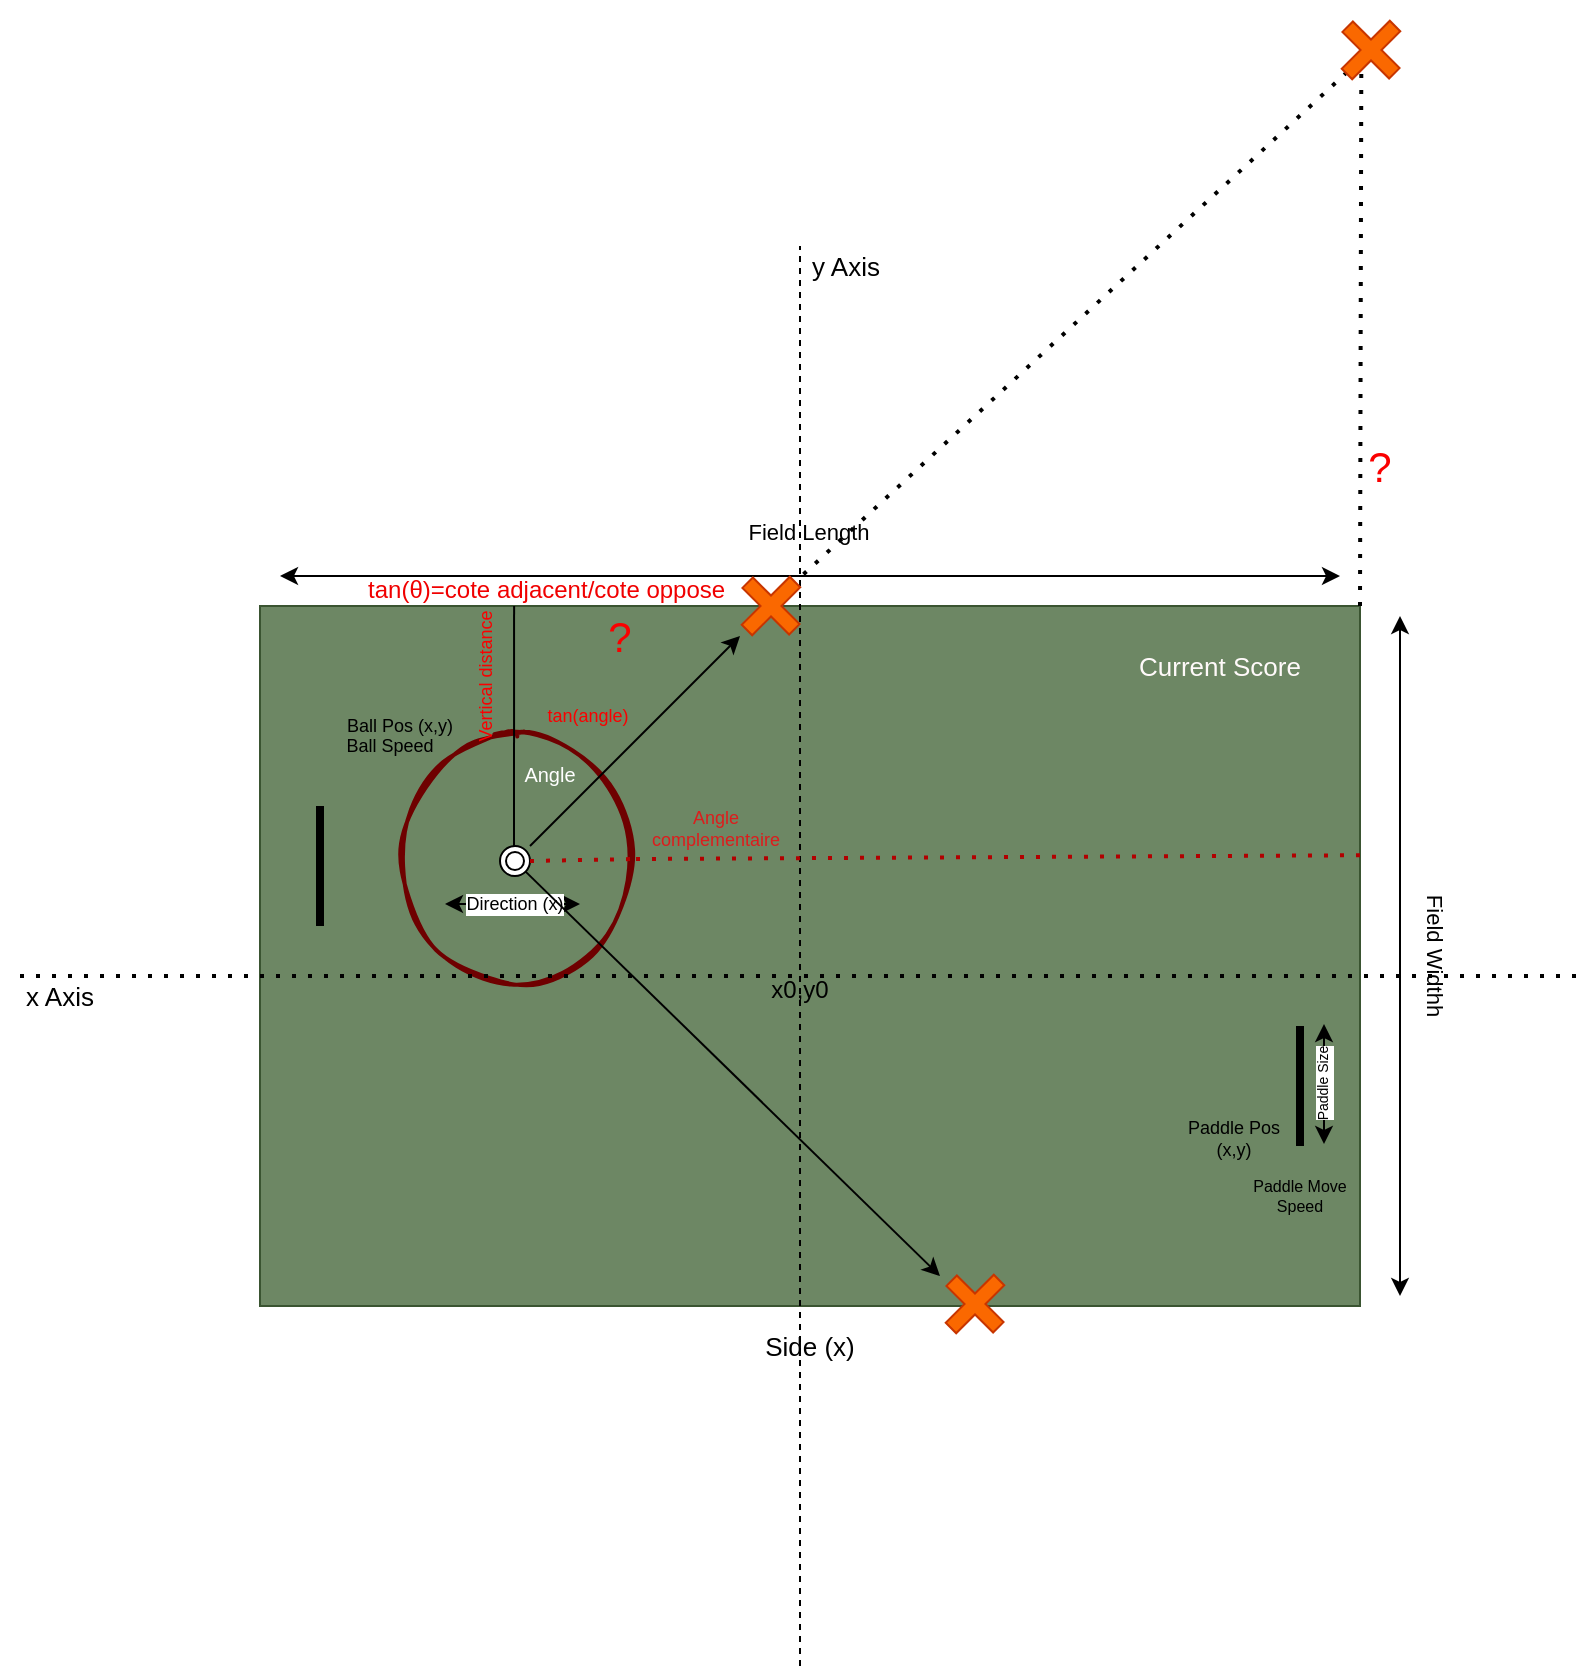 <mxfile>
    <diagram id="ofoE48H0PXTcuWrxJlAl" name="Page-1">
        <mxGraphModel dx="847" dy="497" grid="1" gridSize="10" guides="1" tooltips="1" connect="1" arrows="1" fold="1" page="1" pageScale="1" pageWidth="850" pageHeight="1100" math="0" shadow="0">
            <root>
                <mxCell id="0"/>
                <mxCell id="1" parent="0"/>
                <mxCell id="2" value="" style="rounded=0;whiteSpace=wrap;html=1;movable=1;resizable=1;rotatable=1;deletable=1;editable=1;connectable=1;fillColor=#6d8764;strokeColor=#3A5431;fontColor=#ffffff;" parent="1" vertex="1">
                    <mxGeometry x="150" y="375" width="550" height="350" as="geometry"/>
                </mxCell>
                <mxCell id="43" value="" style="ellipse;whiteSpace=wrap;html=1;strokeWidth=2;fillWeight=2;hachureGap=8;fillColor=none;fillStyle=dots;sketch=1;fontColor=#ffffff;strokeColor=#6F0000;gradientDirection=north;" vertex="1" parent="1">
                    <mxGeometry x="218" y="436.5" width="120" height="130" as="geometry"/>
                </mxCell>
                <mxCell id="3" value="" style="endArrow=classic;startArrow=classic;html=1;" parent="1" edge="1">
                    <mxGeometry width="50" height="50" relative="1" as="geometry">
                        <mxPoint x="720" y="720" as="sourcePoint"/>
                        <mxPoint x="720" y="380" as="targetPoint"/>
                    </mxGeometry>
                </mxCell>
                <mxCell id="4" value="" style="endArrow=classic;startArrow=classic;html=1;" parent="1" edge="1">
                    <mxGeometry width="50" height="50" relative="1" as="geometry">
                        <mxPoint x="160" y="360" as="sourcePoint"/>
                        <mxPoint x="690" y="360" as="targetPoint"/>
                    </mxGeometry>
                </mxCell>
                <mxCell id="6" value="" style="line;strokeWidth=4;html=1;perimeter=backbonePerimeter;points=[];outlineConnect=0;rotation=90;" parent="1" vertex="1">
                    <mxGeometry x="640" y="610" width="60" height="10" as="geometry"/>
                </mxCell>
                <mxCell id="7" value="" style="line;strokeWidth=4;html=1;perimeter=backbonePerimeter;points=[];outlineConnect=0;rotation=90;" parent="1" vertex="1">
                    <mxGeometry x="150" y="500" width="60" height="10" as="geometry"/>
                </mxCell>
                <mxCell id="10" value="Paddle Size" style="endArrow=classic;startArrow=classic;html=1;jumpSize=4;verticalAlign=middle;horizontal=0;fontSize=7;" parent="1" edge="1">
                    <mxGeometry width="50" height="50" relative="1" as="geometry">
                        <mxPoint x="682" y="584" as="sourcePoint"/>
                        <mxPoint x="682" y="644" as="targetPoint"/>
                    </mxGeometry>
                </mxCell>
                <mxCell id="11" value="" style="ellipse;shape=doubleEllipse;whiteSpace=wrap;html=1;aspect=fixed;fillColor=default;gradientColor=none;" parent="1" vertex="1">
                    <mxGeometry x="270" y="495" width="15" height="15" as="geometry"/>
                </mxCell>
                <mxCell id="12" value="Direction (x)" style="endArrow=classic;startArrow=classic;html=1;fontSize=9;jumpSize=4;" parent="1" edge="1">
                    <mxGeometry width="50" height="50" relative="1" as="geometry">
                        <mxPoint x="242.5" y="524" as="sourcePoint"/>
                        <mxPoint x="310" y="524" as="targetPoint"/>
                        <mxPoint as="offset"/>
                    </mxGeometry>
                </mxCell>
                <mxCell id="13" value="Ball Speed" style="text;html=1;strokeColor=none;fillColor=none;align=center;verticalAlign=middle;whiteSpace=wrap;rounded=0;fontSize=9;" parent="1" vertex="1">
                    <mxGeometry x="185" y="430" width="60" height="30" as="geometry"/>
                </mxCell>
                <mxCell id="14" value="Field Length" style="text;html=1;strokeColor=none;fillColor=none;align=center;verticalAlign=middle;whiteSpace=wrap;rounded=0;fontSize=11;" parent="1" vertex="1">
                    <mxGeometry x="377" y="323" width="95" height="30" as="geometry"/>
                </mxCell>
                <mxCell id="15" value="Field Widthh" style="text;html=1;strokeColor=none;fillColor=none;align=center;verticalAlign=middle;whiteSpace=wrap;rounded=0;fontSize=11;rotation=90;" parent="1" vertex="1">
                    <mxGeometry x="690" y="535" width="95" height="30" as="geometry"/>
                </mxCell>
                <mxCell id="16" value="Ball Pos (x,y)" style="text;html=1;strokeColor=none;fillColor=none;align=center;verticalAlign=middle;whiteSpace=wrap;rounded=0;fontSize=9;" parent="1" vertex="1">
                    <mxGeometry x="190" y="420" width="60" height="30" as="geometry"/>
                </mxCell>
                <mxCell id="17" value="" style="endArrow=classic;html=1;fontSize=11;jumpSize=4;" parent="1" edge="1">
                    <mxGeometry width="50" height="50" relative="1" as="geometry">
                        <mxPoint x="285" y="495" as="sourcePoint"/>
                        <mxPoint x="390" y="390" as="targetPoint"/>
                    </mxGeometry>
                </mxCell>
                <mxCell id="20" value="" style="endArrow=none;html=1;fontSize=11;jumpSize=4;entryX=0.231;entryY=0;entryDx=0;entryDy=0;entryPerimeter=0;" parent="1" target="2" edge="1">
                    <mxGeometry width="50" height="50" relative="1" as="geometry">
                        <mxPoint x="277" y="495" as="sourcePoint"/>
                        <mxPoint x="277" y="370" as="targetPoint"/>
                    </mxGeometry>
                </mxCell>
                <mxCell id="22" value="Angle" style="text;html=1;strokeColor=none;fillColor=none;align=center;verticalAlign=middle;whiteSpace=wrap;rounded=0;fontSize=10;fontColor=#FFFFFF;" parent="1" vertex="1">
                    <mxGeometry x="265" y="444" width="60" height="30" as="geometry"/>
                </mxCell>
                <mxCell id="23" value="Paddle Move Speed" style="text;html=1;strokeColor=none;fillColor=none;align=center;verticalAlign=middle;whiteSpace=wrap;rounded=0;fontSize=8;" parent="1" vertex="1">
                    <mxGeometry x="640" y="655" width="60" height="30" as="geometry"/>
                </mxCell>
                <mxCell id="24" value="Paddle Pos (x,y)" style="text;html=1;strokeColor=none;fillColor=none;align=center;verticalAlign=middle;whiteSpace=wrap;rounded=0;fontSize=9;" parent="1" vertex="1">
                    <mxGeometry x="607" y="626" width="60" height="30" as="geometry"/>
                </mxCell>
                <mxCell id="25" value="Side (x)" style="text;html=1;strokeColor=none;fillColor=none;align=center;verticalAlign=middle;whiteSpace=wrap;rounded=0;fontSize=13;" parent="1" vertex="1">
                    <mxGeometry x="395" y="730" width="60" height="30" as="geometry"/>
                </mxCell>
                <mxCell id="26" value="" style="endArrow=none;dashed=1;html=1;dashPattern=1 3;strokeWidth=2;fontSize=13;jumpSize=4;" parent="1" edge="1">
                    <mxGeometry width="50" height="50" relative="1" as="geometry">
                        <mxPoint x="30" y="560" as="sourcePoint"/>
                        <mxPoint x="808.333" y="560" as="targetPoint"/>
                    </mxGeometry>
                </mxCell>
                <mxCell id="27" value="" style="endArrow=none;dashed=1;html=1;fontSize=13;jumpSize=4;fontColor=#783636;" parent="1" edge="1">
                    <mxGeometry width="50" height="50" relative="1" as="geometry">
                        <mxPoint x="420" y="905" as="sourcePoint"/>
                        <mxPoint x="420" y="195" as="targetPoint"/>
                    </mxGeometry>
                </mxCell>
                <mxCell id="28" value="x Axis" style="text;html=1;strokeColor=none;fillColor=none;align=center;verticalAlign=middle;whiteSpace=wrap;rounded=0;fontSize=13;" parent="1" vertex="1">
                    <mxGeometry x="20" y="555" width="60" height="30" as="geometry"/>
                </mxCell>
                <mxCell id="29" value="y Axis" style="text;html=1;strokeColor=none;fillColor=none;align=center;verticalAlign=middle;whiteSpace=wrap;rounded=0;fontSize=13;" parent="1" vertex="1">
                    <mxGeometry x="413" y="190" width="60" height="30" as="geometry"/>
                </mxCell>
                <mxCell id="30" value="Current Score" style="text;html=1;strokeColor=none;fillColor=none;align=center;verticalAlign=middle;whiteSpace=wrap;rounded=0;fontSize=13;fontColor=#FFFAFA;" parent="1" vertex="1">
                    <mxGeometry x="580" y="390" width="100" height="30" as="geometry"/>
                </mxCell>
                <mxCell id="31" value="&lt;font style=&quot;font-size: 9px;&quot;&gt;Vertical distance&lt;/font&gt;" style="text;html=1;align=center;verticalAlign=middle;whiteSpace=wrap;rounded=0;rotation=-90;fontColor=#fa0000;" parent="1" vertex="1">
                    <mxGeometry x="217" y="395" width="90" height="30" as="geometry"/>
                </mxCell>
                <mxCell id="32" value="tan(angle)" style="text;html=1;strokeColor=none;fillColor=none;align=center;verticalAlign=middle;whiteSpace=wrap;rounded=0;fontSize=9;fontColor=#fa0000;" parent="1" vertex="1">
                    <mxGeometry x="284" y="415" width="60" height="30" as="geometry"/>
                </mxCell>
                <mxCell id="33" value="?" style="text;html=1;strokeColor=none;fillColor=none;align=center;verticalAlign=middle;whiteSpace=wrap;rounded=0;fontSize=21;fontColor=#fa0000;" parent="1" vertex="1">
                    <mxGeometry x="300" y="375" width="60" height="30" as="geometry"/>
                </mxCell>
                <mxCell id="34" value="&lt;span class=&quot;base&quot;&gt;&lt;font color=&quot;#f00000&quot;&gt;&lt;span style=&quot;&quot; class=&quot;mop&quot;&gt;tan&lt;/span&gt;&lt;span style=&quot;&quot; class=&quot;mopen&quot;&gt;(&lt;/span&gt;&lt;span style=&quot;&quot; class=&quot;mord mathnormal&quot;&gt;θ&lt;/span&gt;&lt;span style=&quot;&quot; class=&quot;mclose&quot;&gt;)&lt;/span&gt;&lt;span class=&quot;mspace&quot;&gt;&lt;/span&gt;&lt;span style=&quot;&quot; class=&quot;mrel&quot;&gt;=&lt;/span&gt;&lt;span class=&quot;mspace&quot;&gt;&lt;/span&gt;&lt;/font&gt;&lt;/span&gt;&lt;span class=&quot;base&quot;&gt;&lt;font color=&quot;#f00000&quot;&gt;&lt;span class=&quot;strut&quot;&gt;&lt;/span&gt;&lt;/font&gt;&lt;span class=&quot;mord&quot;&gt;&lt;font color=&quot;#f00000&quot;&gt;&lt;span class=&quot;mopen nulldelimiter&quot;&gt;&lt;/span&gt;&lt;/font&gt;&lt;span class=&quot;mfrac&quot;&gt;&lt;span class=&quot;vlist-t vlist-t2&quot;&gt;&lt;span class=&quot;vlist-r&quot;&gt;&lt;font color=&quot;#f00000&quot;&gt;&lt;span style=&quot;&quot; class=&quot;vlist&quot;&gt;&lt;span&gt;&lt;span class=&quot;pstrut&quot;&gt;&lt;/span&gt;&lt;span class=&quot;mord&quot;&gt;&lt;span class=&quot;mord text&quot;&gt;&lt;span class=&quot;mord&quot;&gt;c&lt;/span&gt;&lt;span class=&quot;mord accent&quot;&gt;&lt;span class=&quot;vlist-t&quot;&gt;&lt;span class=&quot;vlist-r&quot;&gt;&lt;span class=&quot;vlist&quot;&gt;&lt;span&gt;&lt;span class=&quot;pstrut&quot;&gt;&lt;/span&gt;&lt;span class=&quot;mord&quot;&gt;o&lt;/span&gt;&lt;/span&gt;&lt;/span&gt;&lt;/span&gt;&lt;/span&gt;&lt;/span&gt;&lt;span class=&quot;mord&quot;&gt;t&lt;/span&gt;&lt;span class=&quot;mord accent&quot;&gt;&lt;span class=&quot;vlist-t&quot;&gt;&lt;span class=&quot;vlist-r&quot;&gt;&lt;span class=&quot;vlist&quot;&gt;&lt;span&gt;&lt;span class=&quot;pstrut&quot;&gt;&lt;/span&gt;&lt;span class=&quot;mord&quot;&gt;e&lt;/span&gt;&lt;/span&gt;&lt;/span&gt;&lt;/span&gt;&lt;/span&gt;&lt;/span&gt;&lt;span class=&quot;mord&quot;&gt;&amp;nbsp;adjacent/&lt;/span&gt;&lt;/span&gt;&lt;/span&gt;&lt;/span&gt;&lt;span&gt;&lt;span class=&quot;pstrut&quot;&gt;&lt;/span&gt;&lt;span class=&quot;frac-line&quot;&gt;&lt;/span&gt;&lt;/span&gt;&lt;span&gt;&lt;span class=&quot;pstrut&quot;&gt;&lt;/span&gt;&lt;span class=&quot;mord&quot;&gt;&lt;span class=&quot;mord text&quot;&gt;&lt;span class=&quot;mord&quot;&gt;c&lt;/span&gt;&lt;span class=&quot;mord accent&quot;&gt;&lt;span class=&quot;vlist-t&quot;&gt;&lt;span class=&quot;vlist-r&quot;&gt;&lt;span class=&quot;vlist&quot;&gt;&lt;span&gt;&lt;span class=&quot;pstrut&quot;&gt;&lt;/span&gt;&lt;span class=&quot;mord&quot;&gt;o&lt;/span&gt;&lt;/span&gt;&lt;/span&gt;&lt;/span&gt;&lt;/span&gt;&lt;/span&gt;&lt;span class=&quot;mord&quot;&gt;t&lt;/span&gt;&lt;span class=&quot;mord accent&quot;&gt;&lt;span class=&quot;vlist-t&quot;&gt;&lt;span class=&quot;vlist-r&quot;&gt;&lt;span class=&quot;vlist&quot;&gt;&lt;span&gt;&lt;span class=&quot;pstrut&quot;&gt;&lt;/span&gt;&lt;span class=&quot;mord&quot;&gt;e&lt;/span&gt;&lt;/span&gt;&lt;/span&gt;&lt;/span&gt;&lt;/span&gt;&lt;/span&gt;&lt;span class=&quot;mord&quot;&gt;&amp;nbsp;oppos&lt;/span&gt;&lt;span class=&quot;mord accent&quot;&gt;&lt;span class=&quot;vlist-t&quot;&gt;&lt;span class=&quot;vlist-r&quot;&gt;&lt;span class=&quot;vlist&quot;&gt;&lt;span&gt;&lt;span class=&quot;pstrut&quot;&gt;&lt;/span&gt;&lt;span class=&quot;mord&quot;&gt;e&lt;/span&gt;&lt;/span&gt;&lt;/span&gt;&lt;/span&gt;&lt;/span&gt;&lt;/span&gt;&lt;/span&gt;&lt;/span&gt;&lt;/span&gt;&lt;/span&gt;&lt;span style=&quot;&quot; class=&quot;vlist-s&quot;&gt;​&lt;/span&gt;&lt;/font&gt;&lt;/span&gt;&lt;span class=&quot;vlist-r&quot;&gt;&lt;span class=&quot;vlist&quot;&gt;&lt;/span&gt;&lt;/span&gt;&lt;/span&gt;&lt;/span&gt;&lt;/span&gt;&lt;/span&gt;" style="text;whiteSpace=wrap;html=1;" parent="1" vertex="1">
                    <mxGeometry x="202" y="353" width="190" height="30" as="geometry"/>
                </mxCell>
                <mxCell id="40" value="" style="endArrow=none;dashed=1;html=1;dashPattern=1 3;strokeWidth=2;entryX=1.002;entryY=0.356;entryDx=0;entryDy=0;entryPerimeter=0;exitX=1;exitY=0.5;exitDx=0;exitDy=0;startArrow=none;fillColor=#e51400;strokeColor=#B20000;" edge="1" parent="1" source="43" target="2">
                    <mxGeometry width="50" height="50" relative="1" as="geometry">
                        <mxPoint x="295" y="504.5" as="sourcePoint"/>
                        <mxPoint x="435" y="504.5" as="targetPoint"/>
                    </mxGeometry>
                </mxCell>
                <mxCell id="41" value="" style="endArrow=none;dashed=1;html=1;dashPattern=1 3;strokeWidth=2;startArrow=none;" edge="1" parent="1" source="48">
                    <mxGeometry width="50" height="50" relative="1" as="geometry">
                        <mxPoint x="410" y="370" as="sourcePoint"/>
                        <mxPoint x="720" y="87.222" as="targetPoint"/>
                    </mxGeometry>
                </mxCell>
                <mxCell id="44" value="" style="endArrow=none;dashed=1;html=1;dashPattern=1 3;strokeWidth=2;entryX=1;entryY=0.5;entryDx=0;entryDy=0;exitX=1;exitY=0.5;exitDx=0;exitDy=0;fillColor=#e51400;strokeColor=#B20000;" edge="1" parent="1" source="11" target="43">
                    <mxGeometry width="50" height="50" relative="1" as="geometry">
                        <mxPoint x="285" y="502.5" as="sourcePoint"/>
                        <mxPoint x="701.1" y="499.6" as="targetPoint"/>
                    </mxGeometry>
                </mxCell>
                <mxCell id="45" value="x0,y0" style="text;html=1;strokeColor=none;fillColor=none;align=center;verticalAlign=middle;whiteSpace=wrap;rounded=0;fontSize=12;" vertex="1" parent="1">
                    <mxGeometry x="390" y="552" width="60" height="30" as="geometry"/>
                </mxCell>
                <mxCell id="46" value="Angle complementaire" style="text;html=1;strokeColor=none;fillColor=none;align=center;verticalAlign=middle;whiteSpace=wrap;rounded=0;fontSize=9;fontColor=#dd1d1d;" vertex="1" parent="1">
                    <mxGeometry x="348" y="471" width="60" height="30" as="geometry"/>
                </mxCell>
                <mxCell id="47" value="?" style="text;html=1;strokeColor=none;fillColor=none;align=center;verticalAlign=middle;whiteSpace=wrap;rounded=0;fontSize=21;fontColor=#fa0000;" vertex="1" parent="1">
                    <mxGeometry x="680" y="290" width="60" height="30" as="geometry"/>
                </mxCell>
                <mxCell id="49" value="" style="endArrow=none;dashed=1;html=1;dashPattern=1 3;strokeWidth=2;" edge="1" parent="1" target="48">
                    <mxGeometry width="50" height="50" relative="1" as="geometry">
                        <mxPoint x="410" y="370" as="sourcePoint"/>
                        <mxPoint x="720" y="87.222" as="targetPoint"/>
                    </mxGeometry>
                </mxCell>
                <mxCell id="48" value="" style="shape=cross;whiteSpace=wrap;html=1;fontSize=8;fillColor=#fa6800;gradientDirection=north;fontColor=#000000;strokeColor=#C73500;rotation=45;size=0.224;" vertex="1" parent="1">
                    <mxGeometry x="689" y="80" width="33" height="34" as="geometry"/>
                </mxCell>
                <mxCell id="50" value="" style="endArrow=none;dashed=1;html=1;dashPattern=1 3;strokeWidth=2;exitX=1;exitY=0;exitDx=0;exitDy=0;entryX=0;entryY=0;entryDx=19.8;entryDy=27.15;entryPerimeter=0;" edge="1" parent="1" source="2" target="48">
                    <mxGeometry width="50" height="50" relative="1" as="geometry">
                        <mxPoint x="425" y="360" as="sourcePoint"/>
                        <mxPoint x="708.983" y="98.525" as="targetPoint"/>
                    </mxGeometry>
                </mxCell>
                <mxCell id="52" value="" style="shape=cross;whiteSpace=wrap;html=1;fontSize=8;fillColor=#fa6800;gradientDirection=north;fontColor=#000000;strokeColor=#C73500;rotation=45;size=0.224;" vertex="1" parent="1">
                    <mxGeometry x="389" y="358" width="33" height="34" as="geometry"/>
                </mxCell>
                <mxCell id="54" value="" style="endArrow=classic;html=1;fontSize=8;exitX=1;exitY=1;exitDx=0;exitDy=0;" edge="1" parent="1" source="11">
                    <mxGeometry width="50" height="50" relative="1" as="geometry">
                        <mxPoint x="570" y="810" as="sourcePoint"/>
                        <mxPoint x="490" y="710" as="targetPoint"/>
                    </mxGeometry>
                </mxCell>
                <mxCell id="55" value="" style="shape=cross;whiteSpace=wrap;html=1;fontSize=8;fillColor=#fa6800;gradientDirection=north;fontColor=#000000;strokeColor=#C73500;rotation=45;size=0.224;" vertex="1" parent="1">
                    <mxGeometry x="491" y="707" width="33" height="34" as="geometry"/>
                </mxCell>
            </root>
        </mxGraphModel>
    </diagram>
</mxfile>